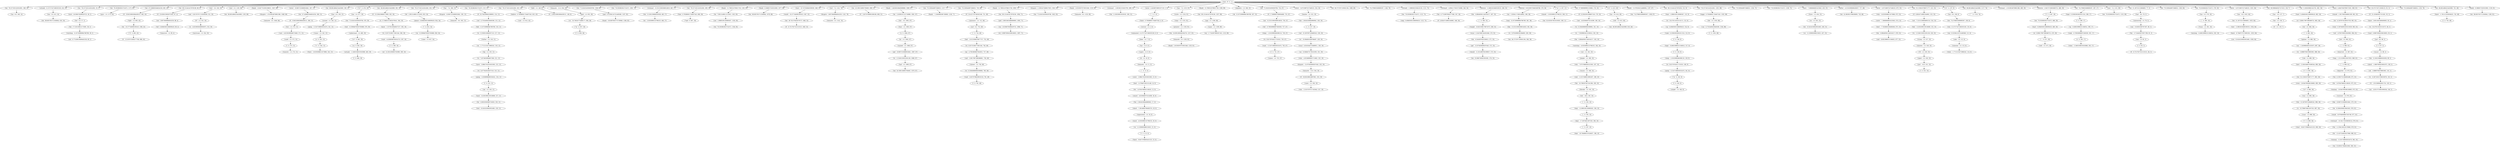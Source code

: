 strict digraph "" {
"('and', -2.0617997398388681, 758, 49)";
"('so', -11.039092698225822, 21, 0)";
"('wake', -0.70926996097583039, 291, 17)";
"('well', 1.0, 472, 28)";
"('go', -4.7855800607042625, 757, 49)";
"('up', -0.40823996531184914, 290, 17)";
"('leonardo', 0.0, 1220, 90)";
"('want', 0.98970004336018835, 95, 5)";
"('.', 0, 969, 61)";
"('going', -3.2247198959355474, 161, 9)";
"('for', -12.437254920327906, 980, 61)";
"('leonardo', 5.0, 1143, 78)";
"('god', 3.6655462488490693, 1095, 71)";
"('minutes', 1.0, 528, 33)";
"('can', 3.2745449433640506, 1204, 88)";
"('leo', 78.227162141814361, 248, 14)";
"('actually', 0.13727247168202528, 414, 24)";
"('leo', 78.227162141814361, 55, 2)";
"('leo', 76.302882855752472, 1172, 83)";
"('to', 7.4374650994607308, 221, 12)";
"('to', 18.479155033153575, 94, 5)";
"('why', -7.9737888585522363, 187, 10)";
"('all', -2.6886700476962062, 101, 5)";
"('to', 12.958310066307153, 217, 12)";
"('about', -1.9897000433601875, 100, 5)";
"('leo', 47.438693564824256, 691, 45)";
"('far', -6.5424250943932485, 436, 25)";
"('leo', 51.28725213694802, 1033, 64)";
"('one', -9.56302500767287, 80, 3)";
"('out', 3.2745449433640506, 215, 12)";
"('leo', 80.151441427876236, 86, 4)";
"('just', -3.0, 350, 20)";
"('ok', -0.10720996964786789, 507, 32)";
"('leonardo', 2.0, 1228, 91)";
"('if', -0.94316062684438151, 269, 15)";
"('just', 2.0, 1192, 86)";
"('finally', 10.847755393108631, 1047, 66)";
"('actually', -2.2483338019162868, 483, 29)";
"(\"'d\", 0, 695, 45)";
"('when', -1.7712125471966242, 114, 6)";
"('that', 0.0, 239, 13)";
"('never', -8.0067225069055841, 267, 15)";
"('so', -11.039092698225822, 437, 25)";
"('i', 0, 97, 5)";
"('by', 1.0, 1065, 67)";
"('leo', 76.302882855752472, 1184, 85)";
"('twitter', 1.0, 218, 12)";
"('if', 20.764209843288903, 214, 12)";
"('*and', 0, 607, 39)";
"('leo', 66.681486425443069, 238, 13)";
"(\"n't\", 0, 476, 29)";
"('dicaprio', -12.675630009207445, 333, 19)";
"('omg', 0.49485002168009418, 1123, 75)";
"('my', -1.4509804001425675, 887, 56)";
"('what', -9.8473798005431323, 900, 56)";
"('if', 16.422735749262248, 751, 49)";
"('okay', -15.969100130080562, 194, 10)";
"('comon', 1.0, 732, 47)";
"('why', 0.13727247168202528, 110, 6)";
"('leo', 66.681486425443069, 302, 18)";
"('come', 1.0, 857, 54)";
"('the', -0.88449361144554217, 567, 35)";
"('then', 0.79588001734407543, 606, 39)";
"('hope', -0.40823996531184914, 157, 9)";
"('to', 6.0572538577491244, 756, 49)";
"('for', -5.6764706002138503, 972, 61)";
"('award', -4.633940075514599, 16, 0)";
"('wake', 0.19382002601611314, 155, 9)";
"('tl', -1.913389943631755, 103, 5)";
"('god', 0.55294124731449568, 1167, 82)";
"('sleep', -1.0102999566398116, 728, 47)";
"('glad', 1.0, 935, 58)";
"('get', -12.675630009207445, 572, 35)";
"('still', 1.0, 615, 40)";
"('an', -6.3646473176553293, 331, 19)";
"('oscars', 1.0, 98, 5)";
"('is', -4.8230936369093875, 353, 20)";
"('leo', 78.227162141814361, 852, 54)";
"('should', -2.0205999132796233, 208, 11)";
"('see', -4.633940075514599, 180, 10)";
"('has', -7.0, 390, 22)";
"('leo', 76.302882855752472, 213, 12)";
"('if', 23.658525905973342, 87, 4)";
"('i', 0, 289, 17)";
"('leo', 80.151441427876236, 1207, 89)";
"('tight', 1.0, 693, 45)";
"('.', 0, 885, 56)";
"('people', 1.0, 186, 10)";
"('know', -3.3378150046037227, 305, 18)";
"('leo', 78.227162141814361, 651, 43)";
"('kelli', 1.0, 148, 8)";
"('is', -9.2788670461367353, 897, 56)";
"('believe', 0.79588001734407543, 652, 43)";
"(\"'s\", 0, 891, 56)";
"('leo', 43.590134992700492, 1070, 67)";
"('if', -9.626108814897691, 335, 19)";
"('if', -6.7317927522132521, 849, 53)";
"(',', 0, 195, 10)";
"('on', -1.7712125471966242, 219, 12)";
"('leonardo', -15.0, 934, 58)";
"(\"n't\", 0, 481, 29)";
"('care', -4.6226599046075849, 271, 15)";
"('would', -10.377340095392412, 847, 53)";
"('leo', 72.454324283628708, 1166, 82)";
"('leo', 76.302882855752472, 1092, 70)";
"('revenant', -0.22521000306914818, 462, 27)";
"('caprio', 1.0, 9, 0)";
"('leo', 78.227162141814361, 605, 39)";
"('literally', 1.0, 191, 10)";
"('leo', 74.378603569690597, 109, 6)";
"('finally', 15.769551078621726, 1181, 85)";
"('has', -6.0, 1032, 64)";
"('is', 0.74662312462479541, 304, 18)";
"('not', 0.77528010406445258, 60, 2)";
"('to', 0.53640889090269894, 181, 10)";
"('turtle', 1.0, 1224, 91)";
"('been', 1.0, 7, 0)";
"('announcing', 1.0, 79, 3)";
"(',', 0, 280, 16)";
"('finally', 8.386857550352083, 1077, 68)";
"('trying', 1.0, 527, 33)";
"('far', -6.0653038396735859, 228, 12)";
"('have', -10.747058840299392, 846, 53)";
"('just', 7.0, 1141, 78)";
"('leo', 43.590134992700492, 808, 51)";
"('finally', 3.4650618648389866, 1060, 67)";
"('to', -2.2240135925205138, 1068, 67)";
"('is', 2.9745098292384693, 583, 36)";
"('leo', 76.302882855752472, 468, 28)";
"('leo', 70.530044997566833, 1137, 77)";
"('leo', 70.530044997566833, 750, 49)";
"('finally', 15.769551078621726, 1093, 71)";
"('but', 2.0, 965, 61)";
"('alright', 1.0, 164, 9)";
"('greatest', 1.0, 1226, 91)";
"('leo', 66.681486425443069, 1193, 86)";
"('watching', -0.10720996964786789, 59, 2)";
"('announce', 1.0, 752, 49)";
"('dicaprio', 2.1092437480817825, 1041, 65)";
"('opinion', 1.0, 886, 56)";
"('...', 0, 471, 28)";
"('has', 5.0, 477, 29)";
"(\"'s\", 0, 899, 56)";
"(\"'s\", 0, 244, 13)";
"('winning', -2.8164799306236983, 973, 61)";
"('have', -3.9862745201853365, 222, 12)";
"('least', 0.49485002168009418, 882, 56)";
"(',', 0, 3, 0)";
"('the', -6.544387003328815, 571, 35)";
"('gag', 1.0, 1208, 89)";
"('ca', 0, 482, 29)";
"('if', 6.2926295298667156, 179, 10)";
"('cant', 1.0, 653, 43)";
"('if', -0.94316062684438151, 692, 45)";
"('finally', 5.9259597075955348, 1219, 90)";
"('watching', -4.0205999132796233, 184, 10)";
"('revenant', -1.003361253452792, 499, 31)";
"('going', -5.0308998699194341, 224, 12)";
"('leo', 55.135810709071777, 892, 56)";
"('never', 4.4436974992327132, 2, 0)";
"('has', 7.0, 1223, 91)";
"('get', -8.0067225069055841, 1067, 67)";
"('best', -3.579497592215148, 14, 0)";
"('a', 0, 243, 13)";
"('omg', -0.10720996964786789, 581, 36)";
"('revenant', -10.341176258056514, 978, 61)";
"('has', 3.0, 614, 40)";
"('actor', -3.9862745201853365, 13, 0)";
"('oscar', 4.8245444710469911, 330, 19)";
"('the', -0.88449361144554217, 876, 55)";
"('bear', 1.0, 1063, 67)";
"('me', 2.8873949984654259, 88, 4)";
"('several', 1.0, 5, 0)";
"('the', -10.789307047241266, 190, 10)";
"('twam', 1.0, 281, 16)";
"('leo', 76.302882855752472, 1152, 80)";
"('the', -3.7144403073871786, 81, 3)";
"('leonardo', -15.0, 334, 19)";
"('beatles', 1.0, 325, 19)";
"('he', -2.4509101132718989, 1061, 67)";
"(',', 0, 966, 61)";
"('has', 3.0, 415, 24)";
"('leo', 74.378603569690597, 1198, 87)";
"('leo', 66.681486425443069, 616, 40)";
"('but', 3.0, 884, 56)";
"('faves', 1.0, 434, 25)";
"('finally', 7.1564086289738089, 1138, 77)";
"('the', 1.9454530844960942, 326, 19)";
"(',', 0, 197, 10)";
"('me', -0.22521000306914818, 726, 47)";
"('he', 7.0915149811213505, 1182, 85)";
"('to', 8.8176763411723353, 729, 47)";
"('finally', 15.769551078621726, 1206, 89)";
"('alejandro', 1.0, 506, 32)";
"('oscar', 3.2447608744301846, 570, 35)";
"('my', 2.7745097999287163, 1210, 89)";
"('leo', 72.454324283628708, 724, 47)";
"('for', -5.6764706002138503, 15, 0)";
"('how', -5.5881825849539233, 1034, 64)";
"('never', -5.6722687557546525, 324, 19)";
"('name', 1.0, 1209, 89)";
"('leo', 64.757207139381194, 1088, 69)";
"('the', 17.510159912175091, 58, 2)";
"(\"'m\", 0, 162, 9)";
"('.', 0, 568, 35)";
"('honestly', 1.0, 274, 15)";
"('just', 0.0, 753, 49)";
"('dig', 1.0, 220, 12)";
"('even', -2.8164799306236983, 893, 56)";
"('leo', 62.832927853319305, 209, 11)";
"('leo', 74.378603569690597, 1148, 79)";
"('i', 0, 743, 48)";
"('i', 0, 273, 15)";
"('the', 4.7753997804377306, 547, 34)";
"(\"'m\", 0, 937, 58)";
"('i', 0, 938, 58)";
"('the', 13.265239868262638, 463, 27)";
"('has', 6.0, 249, 14)";
"('actually', 1.5686362358410126, 1121, 75)";
"(',', 0, 327, 19)";
"('i', 0, 762, 49)";
"('revenant', -4.8941175053710086, 546, 34)";
"('and', -0.85767975718294309, 351, 20)";
"('this', -9.1587097528469243, 896, 56)";
"('director', -5.5881825849539233, 566, 35)";
"('be', -10.377340095392412, 694, 45)";
"('wins', -4.9236899002715662, 332, 19)";
"('or', -10.084850188786497, 329, 19)";
"('fr', 1.0, 129, 7)";
"('i', 0, 163, 9)";
"('have', 3.6196078399429732, 56, 2)";
"('director', 0.61439372640168788, 579, 36)";
"('leo', 41.665855706638609, 718, 46)";
"('if', 4.8454714985244962, 523, 33)";
"('departed', 1.0, 970, 61)";
"('a', 0, 1064, 67)";
"('should', -11.051499783199057, 573, 35)";
"(\"'ve\", 0, 207, 11)";
"('to', 6.0572538577491244, 306, 18)";
"('i', 0, 83, 3)";
"('leo', 57.060089995133666, 178, 10)";
"('asks', 1.0, 112, 6)";
"(\"n't\", 0, 613, 40)";
"('you', -6.5424250943932485, 1036, 64)";
"('there', -5.6329598612473966, 245, 13)";
"('``', 0, 1118, 74)";
"('nominated', 0.13727247168202528, 6, 0)";
"('87', 1.0, 352, 20)";
"('cares', 1.0, 336, 19)";
"('finally', 12.078204314486904, 1197, 87)";
"('u', 0, 292, 17)";
"('much', -4.0205999132796233, 20, 0)";
"('when', -2.2483338019162868, 293, 17)";
"('is', -0.36732022768203976, 102, 5)";
"('i', 0, 1205, 88)";
"('di', 1.0, 10, 0)";
"('are', 1.0, 185, 10)";
"('that', -8.0, 78, 3)";
"('has', 6.0, 108, 6)";
"('die', 1.0, 1203, 88)";
"('the', -0.88449361144554217, 183, 10)";
"('someone', 1.0, 113, 6)";
"('understand', 1.0, 480, 29)";
"('no', 1.0, 435, 25)";
"('the', 13.265239868262638, 99, 5)";
"('to', 18.479155033153575, 153, 9)";
"('leo', 80.151441427876236, 151, 9)";
"('leo', 68.605765711504944, 416, 24)";
"('less', 1.0, 270, 15)";
"('leo', 78.227162141814361, 1201, 88)";
"('know', -1.781512503836435, 742, 48)";
"('to', 0.53640889090269894, 760, 49)";
"('leo', 70.530044997566833, 1104, 72)";
"('leo', 76.302882855752472, 1108, 73)";
"('has', 2.0, 8, 0)";
"('not', 1.6783700910563963, 964, 61)";
"('mauled', 1.0, 1066, 67)";
"('find', -0.10720996964786789, 216, 12)";
"('dicaprio', 1.3310924976981386, 1048, 66)";
"('to', 4.677042616037518, 223, 12)";
"('have', -7.3666666802423642, 433, 25)";
"('okay', -17.3670401387526, 196, 10)";
"('guys', 1.0, 1173, 83)";
"('better', -4.3216299089436037, 717, 46)";
"('never', -5.6722687557546525, 872, 55)";
"('leo', 55.135810709071777, 522, 33)";
"('least', 0.49485002168009418, 469, 28)";
"('i', 0, 532, 33)";
"(\"n't\", 0, 107, 6)";
"(',', 0, 754, 49)";
"(\"'s\", 0, 22, 0)";
"('want', -4.4288398785914715, 307, 18)";
"('to', 8.8176763411723353, 160, 9)";
"('actor', -7.3666666802423642, 874, 55)";
"('was', 1.0, 82, 3)";
"('there', -9.8473798005431323, 23, 0)";
"('i', 0, 731, 47)";
"('reason', 1.0, 188, 10)";
"('leo', 66.681486425443069, 1117, 74)";
"('deserved', 1.0, 967, 61)";
"('all', -6.1835200693762999, 309, 18)";
"('would', -8.9794000867203749, 977, 61)";
"('shower', 1.0, 759, 49)";
"('he', 4.2287874528033758, 962, 61)";
"('revenant', 1.3310924976981386, 490, 30)";
"('had', 1.0, 1069, 67)";
"('leo', 64.757207139381194, 584, 36)";
"('me', 0.55294124731449568, 111, 6)";
"('i', 0, 308, 18)";
"('leo', 76.302882855752472, 1122, 75)";
"(\"'s\", 0, 467, 28)";
"('i', 0, 156, 9)";
"('the', 6.1903731284085488, 971, 61)";
"('!', 0, 855, 54)";
"('bed', -1.6123599479677737, 755, 49)";
"('expectation', 1.0, 19, 0)";
"('okay', -18.764980147424637, 198, 10)";
"('i', 0, 225, 12)";
"('on', -0.33984878303763688, 856, 54)";
"('only', -5.5257498915995287, 189, 10)";
"('director', 2.0457574905606752, 466, 28)";
"('about', -7.5814600780483374, 18, 0)";
"('in', -2.6886700476962062, 888, 56)";
"('just', 4.0, 96, 5)";
"('my', 3.6196078399429732, 1096, 71)";
"('want', -6.8370798439033216, 761, 49)";
"('my', 1.9294117599144602, 580, 36)";
"('winning', -5.2247198959355474, 981, 61)";
"('leo', 74.378603569690597, 287, 17)";
"('morricone', 1.0, 354, 20)";
"('if', -6.7317927522132521, 84, 3)";
"('at', 0.80617997398388752, 470, 28)";
"('leonardo', -9.0, 392, 22)";
"('should', 1.5917600346881509, 961, 61)";
"('and', -8.0823996531184932, 877, 55)";
"('but', -18.0, 192, 10)";
"('happy', 0.79588001734407543, 1202, 88)";
"('but', 5.0, 57, 2)";
"('ninja', 1.0, 1225, 91)";
"('who', -12.857679757182943, 337, 19)";
"('is', -7.0509803415230614, 182, 10)";
"('how', -6.5424250943932485, 229, 12)";
"('up', 0.49485002168009418, 154, 9)";
"('best', -2.5381049070569244, 890, 56)";
"('leo', 68.605765711504944, 1078, 68)";
"('know', -8.7848737572892261, 1035, 64)";
"('dicaprio', 2.8873949984654259, 1142, 78)";
"('so', -16.76454775486177, 936, 58)";
"('was', 1.0, 895, 56)";
"(\"n't\", 0, 894, 56)";
"('the', 16.095186564204276, 1227, 91)";
"('please', 0.49485002168009418, 854, 54)";
"('who', -5.6329598612473966, 873, 55)";
"('spent', 1.0, 530, 33)";
"('best', -7.7450683328480494, 875, 55)";
"('leo', 35.893017848452963, 982, 61)";
"('morning', -0.40823996531184914, 282, 16)";
"('back', -3.4185399219516608, 227, 12)";
"('tell', -0.70926996097583039, 727, 47)";
"('just', 7.0, 1151, 80)";
"('not', -9.1587097528469243, 328, 19)";
"('i', 0, 484, 29)";
"('dicaprio', -8.0067225069055841, 391, 22)";
"('hear', 1.0969100130080567, 152, 9)";
"('thank', -0.81697003775729948, 1168, 82)";
"('tho', 1.0, 128, 7)";
"('leo', 51.28725213694802, 77, 3)";
"('leo', 70.530044997566833, 1180, 84)";
"('has', -3.0, 127, 7)";
"('leo', 47.438693564824256, 268, 15)";
"('tonight', -8.6432598178872073, 569, 35)";
"('know', 3.6655462488490693, 93, 5)";
"('leo', 80.151441427876236, 1094, 71)";
"('if', 13.528419686577809, 303, 18)";
"('what', 0.38764005203222629, 963, 61)";
"('i', 0, 158, 9)";
"('leo', 76.302882855752472, 278, 16)";
"('never', -5.6722687557546525, 1031, 64)";
"('the', 1.9454530844960942, 17, 0)";
"('crazy', 1.0, 898, 56)";
"('if', 4.8454714985244962, 548, 34)";
"('tell', 0.49485002168009418, 89, 4)";
"('the', 11.85026652029182, 500, 31)";
"('leonardo', -1.0, 11, 0)";
"('around', 1.0, 240, 13)";
"('scorsese', 1.0, 974, 61)";
"('.', 0, 12, 0)";
"('sleep', -1.0102999566398116, 159, 9)";
"('has', 5.0, 279, 16)";
"('leo', 68.605765711504944, 1160, 81)";
"('just', -14.0, 531, 33)";
"('the', -5.1294136553579968, 979, 61)";
"('but', -3.0, 1062, 67)";
"('leo', 72.454324283628708, 1042, 65)";
"('find', -3.4185399219516608, 525, 33)";
"('want', -3.2247198959355474, 730, 47)";
"('leo', 72.454324283628708, 478, 29)";
"('finally', 5.9259597075955348, 1229, 91)";
"('leo', 60.908648567257423, 126, 7)";
"('at', 0.80617997398388752, 883, 56)";
"('going', -3.2247198959355474, 241, 13)";
"('tomorrow', 1.0, 90, 4)";
"('if', -3.8374766895288168, 809, 51)";
"('to', -2.2240135925205138, 526, 33)";
"('30', 1.0, 529, 33)";
"('be', -8.2804300823843562, 976, 61)";
"('oh', -2.0205999132796233, 464, 27)";
"('am', 1.0, 226, 12)";
"('it', -13.507072856277706, 696, 45)";
"('out', -7.2221226604685214, 524, 33)";
"('he', 5.183029962242701, 881, 56)";
"('how', -0.33984878303763688, 479, 29)";
"('have', 4.4647058799572301, 960, 61)";
"('won', 87, 0, -1)";
"('my', -4.8313725601995934, 104, 5)";
"('leo', 82.075720713938125, 91, 5)";
"('if', -0.94316062684438151, 149, 8)";
"('leonardo', 3.0, 1049, 66)";
"('if', 25.105683937315561, 92, 5)";
"('if', 17.869893780604468, 725, 47)";
"('leo', 70.530044997566833, 1130, 76)";
"('role', 1.0, 889, 56)";
"('like', -0.22521000306914818, 582, 36)";
"('leo', 39.741576420576727, 848, 53)";
"('yes', 1.0969100130080567, 1183, 85)";
"('leo', 66.681486425443069, 741, 48)";
"('finally', 8.386857550352083, 1159, 81)";
"('hope', 0.19382002601611314, 288, 17)";
"('rumor', 1.0, 242, 13)";
"('times', 0.79588001734407543, 4, 0)";
"('.', 0, 193, 10)";
"('leo', 33.968738562391081, 574, 35)";
"('oh', 0.98970004336018835, 1097, 71)";
"('could', 1.0, 272, 15)";
"('let', 1.0915149811213503, 853, 54)";
"('like', -8.0067225069055841, 975, 61)";
"('long', -1.3113299523037925, 968, 61)";
"('and', -2.0617997398388681, 758, 49)" -> "('shower', 1.0, 759, 49)";
"('so', -11.039092698225822, 21, 0)" -> "(\"'s\", 0, 22, 0)";
"('wake', -0.70926996097583039, 291, 17)" -> "('u', 0, 292, 17)";
"('go', -4.7855800607042625, 757, 49)" -> "('and', -2.0617997398388681, 758, 49)";
"('up', -0.40823996531184914, 290, 17)" -> "('wake', -0.70926996097583039, 291, 17)";
"('want', 0.98970004336018835, 95, 5)" -> "('just', 4.0, 96, 5)";
"('.', 0, 969, 61)" -> "('departed', 1.0, 970, 61)";
"('going', -3.2247198959355474, 161, 9)" -> "(\"'m\", 0, 162, 9)";
"('for', -12.437254920327906, 980, 61)" -> "('winning', -5.2247198959355474, 981, 61)";
"('god', 3.6655462488490693, 1095, 71)" -> "('my', 3.6196078399429732, 1096, 71)";
"('minutes', 1.0, 528, 33)" -> "('30', 1.0, 529, 33)";
"('can', 3.2745449433640506, 1204, 88)" -> "('i', 0, 1205, 88)";
"('leo', 78.227162141814361, 248, 14)" -> "('has', 6.0, 249, 14)";
"('actually', 0.13727247168202528, 414, 24)" -> "('has', 3.0, 415, 24)";
"('leo', 78.227162141814361, 55, 2)" -> "('have', 3.6196078399429732, 56, 2)";
"('leo', 76.302882855752472, 1172, 83)" -> "('guys', 1.0, 1173, 83)";
"('to', 7.4374650994607308, 221, 12)" -> "('have', -3.9862745201853365, 222, 12)";
"('to', 18.479155033153575, 94, 5)" -> "('want', 0.98970004336018835, 95, 5)";
"('why', -7.9737888585522363, 187, 10)" -> "('reason', 1.0, 188, 10)";
"('all', -2.6886700476962062, 101, 5)" -> "('is', -0.36732022768203976, 102, 5)";
"('to', 12.958310066307153, 217, 12)" -> "('twitter', 1.0, 218, 12)";
"('about', -1.9897000433601875, 100, 5)" -> "('all', -2.6886700476962062, 101, 5)";
"('leo', 47.438693564824256, 691, 45)" -> "('if', -0.94316062684438151, 692, 45)";
"('far', -6.5424250943932485, 436, 25)" -> "('so', -11.039092698225822, 437, 25)";
"('leo', 51.28725213694802, 1033, 64)" -> "('how', -5.5881825849539233, 1034, 64)";
"('one', -9.56302500767287, 80, 3)" -> "('the', -3.7144403073871786, 81, 3)";
"('out', 3.2745449433640506, 215, 12)" -> "('find', -0.10720996964786789, 216, 12)";
"('leo', 80.151441427876236, 86, 4)" -> "('if', 23.658525905973342, 87, 4)";
"('just', -3.0, 350, 20)" -> "('and', -0.85767975718294309, 351, 20)";
"('leonardo', 2.0, 1228, 91)" -> "('finally', 5.9259597075955348, 1229, 91)";
"('if', -0.94316062684438151, 269, 15)" -> "('less', 1.0, 270, 15)";
"('just', 2.0, 1192, 86)" -> "('leo', 66.681486425443069, 1193, 86)";
"('finally', 10.847755393108631, 1047, 66)" -> "('dicaprio', 1.3310924976981386, 1048, 66)";
"('actually', -2.2483338019162868, 483, 29)" -> "('i', 0, 484, 29)";
"(\"'d\", 0, 695, 45)" -> "('it', -13.507072856277706, 696, 45)";
"('that', 0.0, 239, 13)" -> "('around', 1.0, 240, 13)";
"('never', -8.0067225069055841, 267, 15)" -> "('leo', 47.438693564824256, 268, 15)";
"('i', 0, 97, 5)" -> "('oscars', 1.0, 98, 5)";
"('by', 1.0, 1065, 67)" -> "('mauled', 1.0, 1066, 67)";
"('twitter', 1.0, 218, 12)" -> "('on', -1.7712125471966242, 219, 12)";
"('if', 20.764209843288903, 214, 12)" -> "('out', 3.2745449433640506, 215, 12)";
"('leo', 66.681486425443069, 238, 13)" -> "('that', 0.0, 239, 13)";
"(\"n't\", 0, 476, 29)" -> "('has', 5.0, 477, 29)";
"('dicaprio', -12.675630009207445, 333, 19)" -> "('leonardo', -15.0, 334, 19)";
"('my', -1.4509804001425675, 887, 56)" -> "('in', -2.6886700476962062, 888, 56)";
"('if', 16.422735749262248, 751, 49)" -> "('announce', 1.0, 752, 49)";
"('okay', -15.969100130080562, 194, 10)" -> "(',', 0, 195, 10)";
"('why', 0.13727247168202528, 110, 6)" -> "('me', 0.55294124731449568, 111, 6)";
"('leo', 66.681486425443069, 302, 18)" -> "('if', 13.528419686577809, 303, 18)";
"('the', -0.88449361144554217, 567, 35)" -> "('.', 0, 568, 35)";
"('then', 0.79588001734407543, 606, 39)" -> "('*and', 0, 607, 39)";
"('hope', -0.40823996531184914, 157, 9)" -> "('i', 0, 158, 9)";
"('to', 6.0572538577491244, 756, 49)" -> "('go', -4.7855800607042625, 757, 49)";
"('for', -5.6764706002138503, 972, 61)" -> "('winning', -2.8164799306236983, 973, 61)";
"('award', -4.633940075514599, 16, 0)" -> "('the', 1.9454530844960942, 17, 0)";
"('wake', 0.19382002601611314, 155, 9)" -> "('i', 0, 156, 9)";
"('tl', -1.913389943631755, 103, 5)" -> "('my', -4.8313725601995934, 104, 5)";
"('god', 0.55294124731449568, 1167, 82)" -> "('thank', -0.81697003775729948, 1168, 82)";
"('sleep', -1.0102999566398116, 728, 47)" -> "('to', 8.8176763411723353, 729, 47)";
"('glad', 1.0, 935, 58)" -> "('so', -16.76454775486177, 936, 58)";
"('get', -12.675630009207445, 572, 35)" -> "('should', -11.051499783199057, 573, 35)";
"('still', 1.0, 615, 40)" -> "('leo', 66.681486425443069, 616, 40)";
"('an', -6.3646473176553293, 331, 19)" -> "('wins', -4.9236899002715662, 332, 19)";
"('oscars', 1.0, 98, 5)" -> "('the', 13.265239868262638, 99, 5)";
"('is', -4.8230936369093875, 353, 20)" -> "('morricone', 1.0, 354, 20)";
"('leo', 78.227162141814361, 852, 54)" -> "('let', 1.0915149811213503, 853, 54)";
"('should', -2.0205999132796233, 208, 11)" -> "('leo', 62.832927853319305, 209, 11)";
"('see', -4.633940075514599, 180, 10)" -> "('to', 0.53640889090269894, 181, 10)";
"('has', -7.0, 390, 22)" -> "('dicaprio', -8.0067225069055841, 391, 22)";
"('leo', 76.302882855752472, 213, 12)" -> "('if', 20.764209843288903, 214, 12)";
"('if', 23.658525905973342, 87, 4)" -> "('me', 2.8873949984654259, 88, 4)";
"('i', 0, 289, 17)" -> "('up', -0.40823996531184914, 290, 17)";
"('leo', 80.151441427876236, 1207, 89)" -> "('gag', 1.0, 1208, 89)";
"('tight', 1.0, 693, 45)" -> "('be', -10.377340095392412, 694, 45)";
"('.', 0, 885, 56)" -> "('opinion', 1.0, 886, 56)";
"('people', 1.0, 186, 10)" -> "('why', -7.9737888585522363, 187, 10)";
"('know', -3.3378150046037227, 305, 18)" -> "('to', 6.0572538577491244, 306, 18)";
"('leo', 78.227162141814361, 651, 43)" -> "('believe', 0.79588001734407543, 652, 43)";
"('kelli', 1.0, 148, 8)" -> "('if', -0.94316062684438151, 149, 8)";
"('is', -9.2788670461367353, 897, 56)" -> "('crazy', 1.0, 898, 56)";
"('believe', 0.79588001734407543, 652, 43)" -> "('cant', 1.0, 653, 43)";
"(\"'s\", 0, 891, 56)" -> "('leo', 55.135810709071777, 892, 56)";
"('if', -9.626108814897691, 335, 19)" -> "('cares', 1.0, 336, 19)";
"(',', 0, 195, 10)" -> "('okay', -17.3670401387526, 196, 10)";
"('on', -1.7712125471966242, 219, 12)" -> "('dig', 1.0, 220, 12)";
"('leonardo', -15.0, 934, 58)" -> "('glad', 1.0, 935, 58)";
"(\"n't\", 0, 481, 29)" -> "('ca', 0, 482, 29)";
"('care', -4.6226599046075849, 271, 15)" -> "('could', 1.0, 272, 15)";
"('would', -10.377340095392412, 847, 53)" -> "('leo', 39.741576420576727, 848, 53)";
"('leo', 72.454324283628708, 1166, 82)" -> "('god', 0.55294124731449568, 1167, 82)";
"('revenant', -0.22521000306914818, 462, 27)" -> "('the', 13.265239868262638, 463, 27)";
"('caprio', 1.0, 9, 0)" -> "('di', 1.0, 10, 0)";
"('leo', 78.227162141814361, 605, 39)" -> "('then', 0.79588001734407543, 606, 39)";
"('literally', 1.0, 191, 10)" -> "('but', -18.0, 192, 10)";
"('leo', 74.378603569690597, 109, 6)" -> "('why', 0.13727247168202528, 110, 6)";
"('finally', 15.769551078621726, 1181, 85)" -> "('he', 7.0915149811213505, 1182, 85)";
"('has', -6.0, 1032, 64)" -> "('leo', 51.28725213694802, 1033, 64)";
"('is', 0.74662312462479541, 304, 18)" -> "('know', -3.3378150046037227, 305, 18)";
"('to', 0.53640889090269894, 181, 10)" -> "('is', -7.0509803415230614, 182, 10)";
"('turtle', 1.0, 1224, 91)" -> "('ninja', 1.0, 1225, 91)";
"('been', 1.0, 7, 0)" -> "('has', 2.0, 8, 0)";
"('announcing', 1.0, 79, 3)" -> "('one', -9.56302500767287, 80, 3)";
"(',', 0, 280, 16)" -> "('twam', 1.0, 281, 16)";
"('finally', 8.386857550352083, 1077, 68)" -> "('leo', 68.605765711504944, 1078, 68)";
"('trying', 1.0, 527, 33)" -> "('minutes', 1.0, 528, 33)";
"('far', -6.0653038396735859, 228, 12)" -> "('how', -6.5424250943932485, 229, 12)";
"('have', -10.747058840299392, 846, 53)" -> "('would', -10.377340095392412, 847, 53)";
"('just', 7.0, 1141, 78)" -> "('dicaprio', 2.8873949984654259, 1142, 78)";
"('leo', 43.590134992700492, 808, 51)" -> "('if', -3.8374766895288168, 809, 51)";
"('finally', 3.4650618648389866, 1060, 67)" -> "('he', -2.4509101132718989, 1061, 67)";
"('to', -2.2240135925205138, 1068, 67)" -> "('had', 1.0, 1069, 67)";
"('is', 2.9745098292384693, 583, 36)" -> "('leo', 64.757207139381194, 584, 36)";
"('leo', 76.302882855752472, 468, 28)" -> "('least', 0.49485002168009418, 469, 28)";
"('leo', 70.530044997566833, 1137, 77)" -> "('finally', 7.1564086289738089, 1138, 77)";
"('leo', 70.530044997566833, 750, 49)" -> "('if', 16.422735749262248, 751, 49)";
"('finally', 15.769551078621726, 1093, 71)" -> "('leo', 80.151441427876236, 1094, 71)";
"('but', 2.0, 965, 61)" -> "(',', 0, 966, 61)";
"('greatest', 1.0, 1226, 91)" -> "('the', 16.095186564204276, 1227, 91)";
"('watching', -0.10720996964786789, 59, 2)" -> "('not', 0.77528010406445258, 60, 2)";
"('announce', 1.0, 752, 49)" -> "('just', 0.0, 753, 49)";
"('dicaprio', 2.1092437480817825, 1041, 65)" -> "('leo', 72.454324283628708, 1042, 65)";
"('opinion', 1.0, 886, 56)" -> "('my', -1.4509804001425675, 887, 56)";
"('...', 0, 471, 28)" -> "('well', 1.0, 472, 28)";
"('has', 5.0, 477, 29)" -> "('leo', 72.454324283628708, 478, 29)";
"(\"'s\", 0, 899, 56)" -> "('what', -9.8473798005431323, 900, 56)";
"(\"'s\", 0, 244, 13)" -> "('there', -5.6329598612473966, 245, 13)";
"('winning', -2.8164799306236983, 973, 61)" -> "('scorsese', 1.0, 974, 61)";
"('have', -3.9862745201853365, 222, 12)" -> "('to', 4.677042616037518, 223, 12)";
"('least', 0.49485002168009418, 882, 56)" -> "('at', 0.80617997398388752, 883, 56)";
"(',', 0, 3, 0)" -> "('times', 0.79588001734407543, 4, 0)";
"('the', -6.544387003328815, 571, 35)" -> "('get', -12.675630009207445, 572, 35)";
"('gag', 1.0, 1208, 89)" -> "('name', 1.0, 1209, 89)";
"('ca', 0, 482, 29)" -> "('actually', -2.2483338019162868, 483, 29)";
"('if', 6.2926295298667156, 179, 10)" -> "('see', -4.633940075514599, 180, 10)";
"('if', -0.94316062684438151, 692, 45)" -> "('tight', 1.0, 693, 45)";
"('finally', 5.9259597075955348, 1219, 90)" -> "('leonardo', 0.0, 1220, 90)";
"('watching', -4.0205999132796233, 184, 10)" -> "('are', 1.0, 185, 10)";
"('revenant', -1.003361253452792, 499, 31)" -> "('the', 11.85026652029182, 500, 31)";
"('going', -5.0308998699194341, 224, 12)" -> "('i', 0, 225, 12)";
"('leo', 55.135810709071777, 892, 56)" -> "('even', -2.8164799306236983, 893, 56)";
"('never', 4.4436974992327132, 2, 0)" -> "(',', 0, 3, 0)";
"('has', 7.0, 1223, 91)" -> "('turtle', 1.0, 1224, 91)";
"('get', -8.0067225069055841, 1067, 67)" -> "('to', -2.2240135925205138, 1068, 67)";
"('best', -3.579497592215148, 14, 0)" -> "('for', -5.6764706002138503, 15, 0)";
"('a', 0, 243, 13)" -> "(\"'s\", 0, 244, 13)";
"('omg', -0.10720996964786789, 581, 36)" -> "('like', -0.22521000306914818, 582, 36)";
"('revenant', -10.341176258056514, 978, 61)" -> "('the', -5.1294136553579968, 979, 61)";
"('has', 3.0, 614, 40)" -> "('still', 1.0, 615, 40)";
"('actor', -3.9862745201853365, 13, 0)" -> "('best', -3.579497592215148, 14, 0)";
"('oscar', 4.8245444710469911, 330, 19)" -> "('an', -6.3646473176553293, 331, 19)";
"('the', -0.88449361144554217, 876, 55)" -> "('and', -8.0823996531184932, 877, 55)";
"('bear', 1.0, 1063, 67)" -> "('a', 0, 1064, 67)";
"('me', 2.8873949984654259, 88, 4)" -> "('tell', 0.49485002168009418, 89, 4)";
"('several', 1.0, 5, 0)" -> "('nominated', 0.13727247168202528, 6, 0)";
"('the', -10.789307047241266, 190, 10)" -> "('literally', 1.0, 191, 10)";
"('twam', 1.0, 281, 16)" -> "('morning', -0.40823996531184914, 282, 16)";
"('the', -3.7144403073871786, 81, 3)" -> "('was', 1.0, 82, 3)";
"('leonardo', -15.0, 334, 19)" -> "('if', -9.626108814897691, 335, 19)";
"('beatles', 1.0, 325, 19)" -> "('the', 1.9454530844960942, 326, 19)";
"('he', -2.4509101132718989, 1061, 67)" -> "('but', -3.0, 1062, 67)";
"(',', 0, 966, 61)" -> "('deserved', 1.0, 967, 61)";
"('has', 3.0, 415, 24)" -> "('leo', 68.605765711504944, 416, 24)";
"('but', 3.0, 884, 56)" -> "('.', 0, 885, 56)";
"('faves', 1.0, 434, 25)" -> "('no', 1.0, 435, 25)";
"('the', 1.9454530844960942, 326, 19)" -> "(',', 0, 327, 19)";
"(',', 0, 197, 10)" -> "('okay', -18.764980147424637, 198, 10)";
"('me', -0.22521000306914818, 726, 47)" -> "('tell', -0.70926996097583039, 727, 47)";
"('he', 7.0915149811213505, 1182, 85)" -> "('yes', 1.0969100130080567, 1183, 85)";
"('to', 8.8176763411723353, 729, 47)" -> "('want', -3.2247198959355474, 730, 47)";
"('finally', 15.769551078621726, 1206, 89)" -> "('leo', 80.151441427876236, 1207, 89)";
"('alejandro', 1.0, 506, 32)" -> "('ok', -0.10720996964786789, 507, 32)";
"('oscar', 3.2447608744301846, 570, 35)" -> "('the', -6.544387003328815, 571, 35)";
"('leo', 72.454324283628708, 724, 47)" -> "('if', 17.869893780604468, 725, 47)";
"('for', -5.6764706002138503, 15, 0)" -> "('award', -4.633940075514599, 16, 0)";
"('how', -5.5881825849539233, 1034, 64)" -> "('know', -8.7848737572892261, 1035, 64)";
"('never', -5.6722687557546525, 324, 19)" -> "('beatles', 1.0, 325, 19)";
"('name', 1.0, 1209, 89)" -> "('my', 2.7745097999287163, 1210, 89)";
"('the', 17.510159912175091, 58, 2)" -> "('watching', -0.10720996964786789, 59, 2)";
"(\"'m\", 0, 162, 9)" -> "('i', 0, 163, 9)";
"('.', 0, 568, 35)" -> "('tonight', -8.6432598178872073, 569, 35)";
"('just', 0.0, 753, 49)" -> "(',', 0, 754, 49)";
"('dig', 1.0, 220, 12)" -> "('to', 7.4374650994607308, 221, 12)";
"('even', -2.8164799306236983, 893, 56)" -> "(\"n't\", 0, 894, 56)";
"('i', 0, 273, 15)" -> "('honestly', 1.0, 274, 15)";
"('the', 4.7753997804377306, 547, 34)" -> "('if', 4.8454714985244962, 548, 34)";
"(\"'m\", 0, 937, 58)" -> "('i', 0, 938, 58)";
"('the', 13.265239868262638, 463, 27)" -> "('oh', -2.0205999132796233, 464, 27)";
"('actually', 1.5686362358410126, 1121, 75)" -> "('leo', 76.302882855752472, 1122, 75)";
"(',', 0, 327, 19)" -> "('not', -9.1587097528469243, 328, 19)";
"('revenant', -4.8941175053710086, 546, 34)" -> "('the', 4.7753997804377306, 547, 34)";
"('and', -0.85767975718294309, 351, 20)" -> "('87', 1.0, 352, 20)";
"('this', -9.1587097528469243, 896, 56)" -> "('is', -9.2788670461367353, 897, 56)";
"('director', -5.5881825849539233, 566, 35)" -> "('the', -0.88449361144554217, 567, 35)";
"('be', -10.377340095392412, 694, 45)" -> "(\"'d\", 0, 695, 45)";
"('wins', -4.9236899002715662, 332, 19)" -> "('dicaprio', -12.675630009207445, 333, 19)";
"('or', -10.084850188786497, 329, 19)" -> "('oscar', 4.8245444710469911, 330, 19)";
"('i', 0, 163, 9)" -> "('alright', 1.0, 164, 9)";
"('have', 3.6196078399429732, 56, 2)" -> "('but', 5.0, 57, 2)";
"('director', 0.61439372640168788, 579, 36)" -> "('my', 1.9294117599144602, 580, 36)";
"('if', 4.8454714985244962, 523, 33)" -> "('out', -7.2221226604685214, 524, 33)";
"('departed', 1.0, 970, 61)" -> "('the', 6.1903731284085488, 971, 61)";
"('a', 0, 1064, 67)" -> "('by', 1.0, 1065, 67)";
"('should', -11.051499783199057, 573, 35)" -> "('leo', 33.968738562391081, 574, 35)";
"(\"'ve\", 0, 207, 11)" -> "('should', -2.0205999132796233, 208, 11)";
"('to', 6.0572538577491244, 306, 18)" -> "('want', -4.4288398785914715, 307, 18)";
"('i', 0, 83, 3)" -> "('if', -6.7317927522132521, 84, 3)";
"('leo', 57.060089995133666, 178, 10)" -> "('if', 6.2926295298667156, 179, 10)";
"('asks', 1.0, 112, 6)" -> "('someone', 1.0, 113, 6)";
"(\"n't\", 0, 613, 40)" -> "('has', 3.0, 614, 40)";
"('nominated', 0.13727247168202528, 6, 0)" -> "('been', 1.0, 7, 0)";
"('87', 1.0, 352, 20)" -> "('is', -4.8230936369093875, 353, 20)";
"('cares', 1.0, 336, 19)" -> "('who', -12.857679757182943, 337, 19)";
"('finally', 12.078204314486904, 1197, 87)" -> "('leo', 74.378603569690597, 1198, 87)";
"('u', 0, 292, 17)" -> "('when', -2.2483338019162868, 293, 17)";
"('much', -4.0205999132796233, 20, 0)" -> "('so', -11.039092698225822, 21, 0)";
"('is', -0.36732022768203976, 102, 5)" -> "('tl', -1.913389943631755, 103, 5)";
"('di', 1.0, 10, 0)" -> "('leonardo', -1.0, 11, 0)";
"('are', 1.0, 185, 10)" -> "('people', 1.0, 186, 10)";
"('that', -8.0, 78, 3)" -> "('announcing', 1.0, 79, 3)";
"('has', 6.0, 108, 6)" -> "('leo', 74.378603569690597, 109, 6)";
"('die', 1.0, 1203, 88)" -> "('can', 3.2745449433640506, 1204, 88)";
"('the', -0.88449361144554217, 183, 10)" -> "('watching', -4.0205999132796233, 184, 10)";
"('someone', 1.0, 113, 6)" -> "('when', -1.7712125471966242, 114, 6)";
"('understand', 1.0, 480, 29)" -> "(\"n't\", 0, 481, 29)";
"('no', 1.0, 435, 25)" -> "('far', -6.5424250943932485, 436, 25)";
"('the', 13.265239868262638, 99, 5)" -> "('about', -1.9897000433601875, 100, 5)";
"('to', 18.479155033153575, 153, 9)" -> "('up', 0.49485002168009418, 154, 9)";
"('leo', 80.151441427876236, 151, 9)" -> "('hear', 1.0969100130080567, 152, 9)";
"('less', 1.0, 270, 15)" -> "('care', -4.6226599046075849, 271, 15)";
"('leo', 78.227162141814361, 1201, 88)" -> "('happy', 0.79588001734407543, 1202, 88)";
"('know', -1.781512503836435, 742, 48)" -> "('i', 0, 743, 48)";
"('to', 0.53640889090269894, 760, 49)" -> "('want', -6.8370798439033216, 761, 49)";
"('has', 2.0, 8, 0)" -> "('caprio', 1.0, 9, 0)";
"('not', 1.6783700910563963, 964, 61)" -> "('but', 2.0, 965, 61)";
"('mauled', 1.0, 1066, 67)" -> "('get', -8.0067225069055841, 1067, 67)";
"('find', -0.10720996964786789, 216, 12)" -> "('to', 12.958310066307153, 217, 12)";
"('dicaprio', 1.3310924976981386, 1048, 66)" -> "('leonardo', 3.0, 1049, 66)";
"('to', 4.677042616037518, 223, 12)" -> "('going', -5.0308998699194341, 224, 12)";
"('have', -7.3666666802423642, 433, 25)" -> "('faves', 1.0, 434, 25)";
"('okay', -17.3670401387526, 196, 10)" -> "(',', 0, 197, 10)";
"('better', -4.3216299089436037, 717, 46)" -> "('leo', 41.665855706638609, 718, 46)";
"('never', -5.6722687557546525, 872, 55)" -> "('who', -5.6329598612473966, 873, 55)";
"('leo', 55.135810709071777, 522, 33)" -> "('if', 4.8454714985244962, 523, 33)";
"('least', 0.49485002168009418, 469, 28)" -> "('at', 0.80617997398388752, 470, 28)";
"(\"n't\", 0, 107, 6)" -> "('has', 6.0, 108, 6)";
"(',', 0, 754, 49)" -> "('bed', -1.6123599479677737, 755, 49)";
"(\"'s\", 0, 22, 0)" -> "('there', -9.8473798005431323, 23, 0)";
"('want', -4.4288398785914715, 307, 18)" -> "('i', 0, 308, 18)";
"('to', 8.8176763411723353, 160, 9)" -> "('going', -3.2247198959355474, 161, 9)";
"('actor', -7.3666666802423642, 874, 55)" -> "('best', -7.7450683328480494, 875, 55)";
"('was', 1.0, 82, 3)" -> "('i', 0, 83, 3)";
"('i', 0, 731, 47)" -> "('comon', 1.0, 732, 47)";
"('reason', 1.0, 188, 10)" -> "('only', -5.5257498915995287, 189, 10)";
"('leo', 66.681486425443069, 1117, 74)" -> "('``', 0, 1118, 74)";
"('deserved', 1.0, 967, 61)" -> "('long', -1.3113299523037925, 968, 61)";
"('would', -8.9794000867203749, 977, 61)" -> "('revenant', -10.341176258056514, 978, 61)";
"('shower', 1.0, 759, 49)" -> "('to', 0.53640889090269894, 760, 49)";
"('he', 4.2287874528033758, 962, 61)" -> "('what', 0.38764005203222629, 963, 61)";
"('had', 1.0, 1069, 67)" -> "('leo', 43.590134992700492, 1070, 67)";
"('me', 0.55294124731449568, 111, 6)" -> "('asks', 1.0, 112, 6)";
"('i', 0, 308, 18)" -> "('all', -6.1835200693762999, 309, 18)";
"('leo', 76.302882855752472, 1122, 75)" -> "('omg', 0.49485002168009418, 1123, 75)";
"(\"'s\", 0, 467, 28)" -> "('leo', 76.302882855752472, 468, 28)";
"('i', 0, 156, 9)" -> "('hope', -0.40823996531184914, 157, 9)";
"('the', 6.1903731284085488, 971, 61)" -> "('for', -5.6764706002138503, 972, 61)";
"('!', 0, 855, 54)" -> "('on', -0.33984878303763688, 856, 54)";
"('bed', -1.6123599479677737, 755, 49)" -> "('to', 6.0572538577491244, 756, 49)";
"('expectation', 1.0, 19, 0)" -> "('much', -4.0205999132796233, 20, 0)";
"('i', 0, 225, 12)" -> "('am', 1.0, 226, 12)";
"('on', -0.33984878303763688, 856, 54)" -> "('come', 1.0, 857, 54)";
"('only', -5.5257498915995287, 189, 10)" -> "('the', -10.789307047241266, 190, 10)";
"('director', 2.0457574905606752, 466, 28)" -> "(\"'s\", 0, 467, 28)";
"('about', -7.5814600780483374, 18, 0)" -> "('expectation', 1.0, 19, 0)";
"('in', -2.6886700476962062, 888, 56)" -> "('role', 1.0, 889, 56)";
"('just', 4.0, 96, 5)" -> "('i', 0, 97, 5)";
"('my', 3.6196078399429732, 1096, 71)" -> "('oh', 0.98970004336018835, 1097, 71)";
"('want', -6.8370798439033216, 761, 49)" -> "('i', 0, 762, 49)";
"('my', 1.9294117599144602, 580, 36)" -> "('omg', -0.10720996964786789, 581, 36)";
"('winning', -5.2247198959355474, 981, 61)" -> "('leo', 35.893017848452963, 982, 61)";
"('leo', 74.378603569690597, 287, 17)" -> "('hope', 0.19382002601611314, 288, 17)";
"('at', 0.80617997398388752, 470, 28)" -> "('...', 0, 471, 28)";
"('should', 1.5917600346881509, 961, 61)" -> "('he', 4.2287874528033758, 962, 61)";
"('but', -18.0, 192, 10)" -> "('.', 0, 193, 10)";
"('happy', 0.79588001734407543, 1202, 88)" -> "('die', 1.0, 1203, 88)";
"('but', 5.0, 57, 2)" -> "('the', 17.510159912175091, 58, 2)";
"('ninja', 1.0, 1225, 91)" -> "('greatest', 1.0, 1226, 91)";
"('is', -7.0509803415230614, 182, 10)" -> "('the', -0.88449361144554217, 183, 10)";
"('up', 0.49485002168009418, 154, 9)" -> "('wake', 0.19382002601611314, 155, 9)";
"('best', -2.5381049070569244, 890, 56)" -> "(\"'s\", 0, 891, 56)";
"('know', -8.7848737572892261, 1035, 64)" -> "('you', -6.5424250943932485, 1036, 64)";
"('dicaprio', 2.8873949984654259, 1142, 78)" -> "('leonardo', 5.0, 1143, 78)";
"('so', -16.76454775486177, 936, 58)" -> "(\"'m\", 0, 937, 58)";
"('was', 1.0, 895, 56)" -> "('this', -9.1587097528469243, 896, 56)";
"(\"n't\", 0, 894, 56)" -> "('was', 1.0, 895, 56)";
"('the', 16.095186564204276, 1227, 91)" -> "('leonardo', 2.0, 1228, 91)";
"('please', 0.49485002168009418, 854, 54)" -> "('!', 0, 855, 54)";
"('who', -5.6329598612473966, 873, 55)" -> "('actor', -7.3666666802423642, 874, 55)";
"('spent', 1.0, 530, 33)" -> "('just', -14.0, 531, 33)";
"('best', -7.7450683328480494, 875, 55)" -> "('the', -0.88449361144554217, 876, 55)";
"('back', -3.4185399219516608, 227, 12)" -> "('far', -6.0653038396735859, 228, 12)";
"('tell', -0.70926996097583039, 727, 47)" -> "('sleep', -1.0102999566398116, 728, 47)";
"('just', 7.0, 1151, 80)" -> "('leo', 76.302882855752472, 1152, 80)";
"('not', -9.1587097528469243, 328, 19)" -> "('or', -10.084850188786497, 329, 19)";
"('dicaprio', -8.0067225069055841, 391, 22)" -> "('leonardo', -9.0, 392, 22)";
"('hear', 1.0969100130080567, 152, 9)" -> "('to', 18.479155033153575, 153, 9)";
"('tho', 1.0, 128, 7)" -> "('fr', 1.0, 129, 7)";
"('leo', 51.28725213694802, 77, 3)" -> "('that', -8.0, 78, 3)";
"('has', -3.0, 127, 7)" -> "('tho', 1.0, 128, 7)";
"('leo', 47.438693564824256, 268, 15)" -> "('if', -0.94316062684438151, 269, 15)";
"('tonight', -8.6432598178872073, 569, 35)" -> "('oscar', 3.2447608744301846, 570, 35)";
"('know', 3.6655462488490693, 93, 5)" -> "('to', 18.479155033153575, 94, 5)";
"('leo', 80.151441427876236, 1094, 71)" -> "('god', 3.6655462488490693, 1095, 71)";
"('if', 13.528419686577809, 303, 18)" -> "('is', 0.74662312462479541, 304, 18)";
"('what', 0.38764005203222629, 963, 61)" -> "('not', 1.6783700910563963, 964, 61)";
"('i', 0, 158, 9)" -> "('sleep', -1.0102999566398116, 159, 9)";
"('leo', 76.302882855752472, 278, 16)" -> "('has', 5.0, 279, 16)";
"('never', -5.6722687557546525, 1031, 64)" -> "('has', -6.0, 1032, 64)";
"('the', 1.9454530844960942, 17, 0)" -> "('about', -7.5814600780483374, 18, 0)";
"('crazy', 1.0, 898, 56)" -> "(\"'s\", 0, 899, 56)";
"('tell', 0.49485002168009418, 89, 4)" -> "('tomorrow', 1.0, 90, 4)";
"('leonardo', -1.0, 11, 0)" -> "('.', 0, 12, 0)";
"('around', 1.0, 240, 13)" -> "('going', -3.2247198959355474, 241, 13)";
"('scorsese', 1.0, 974, 61)" -> "('like', -8.0067225069055841, 975, 61)";
"('.', 0, 12, 0)" -> "('actor', -3.9862745201853365, 13, 0)";
"('sleep', -1.0102999566398116, 159, 9)" -> "('to', 8.8176763411723353, 160, 9)";
"('has', 5.0, 279, 16)" -> "(',', 0, 280, 16)";
"('just', -14.0, 531, 33)" -> "('i', 0, 532, 33)";
"('the', -5.1294136553579968, 979, 61)" -> "('for', -12.437254920327906, 980, 61)";
"('but', -3.0, 1062, 67)" -> "('bear', 1.0, 1063, 67)";
"('find', -3.4185399219516608, 525, 33)" -> "('to', -2.2240135925205138, 526, 33)";
"('want', -3.2247198959355474, 730, 47)" -> "('i', 0, 731, 47)";
"('leo', 72.454324283628708, 478, 29)" -> "('how', -0.33984878303763688, 479, 29)";
"('leo', 60.908648567257423, 126, 7)" -> "('has', -3.0, 127, 7)";
"('at', 0.80617997398388752, 883, 56)" -> "('but', 3.0, 884, 56)";
"('going', -3.2247198959355474, 241, 13)" -> "('rumor', 1.0, 242, 13)";
"('to', -2.2240135925205138, 526, 33)" -> "('trying', 1.0, 527, 33)";
"('30', 1.0, 529, 33)" -> "('spent', 1.0, 530, 33)";
"('be', -8.2804300823843562, 976, 61)" -> "('would', -8.9794000867203749, 977, 61)";
"('am', 1.0, 226, 12)" -> "('back', -3.4185399219516608, 227, 12)";
"('out', -7.2221226604685214, 524, 33)" -> "('find', -3.4185399219516608, 525, 33)";
"('he', 5.183029962242701, 881, 56)" -> "('least', 0.49485002168009418, 882, 56)";
"('how', -0.33984878303763688, 479, 29)" -> "('understand', 1.0, 480, 29)";
"('have', 4.4647058799572301, 960, 61)" -> "('should', 1.5917600346881509, 961, 61)";
"('won', 87, 0, -1)" -> "('never', -5.6722687557546525, 1031, 64)";
"('won', 87, 0, -1)" -> "('director', 2.0457574905606752, 466, 28)";
"('won', 87, 0, -1)" -> "('director', -5.5881825849539233, 566, 35)";
"('won', 87, 0, -1)" -> "('leo', 78.227162141814361, 605, 39)";
"('won', 87, 0, -1)" -> "('leo', 78.227162141814361, 1201, 88)";
"('won', 87, 0, -1)" -> "('leo', 80.151441427876236, 151, 9)";
"('won', 87, 0, -1)" -> "('leo', 66.681486425443069, 302, 18)";
"('won', 87, 0, -1)" -> "('leo', 78.227162141814361, 248, 14)";
"('won', 87, 0, -1)" -> "('leo', 74.378603569690597, 1148, 79)";
"('won', 87, 0, -1)" -> "('leo', 76.302882855752472, 1108, 73)";
"('won', 87, 0, -1)" -> "('leo', 74.378603569690597, 287, 17)";
"('won', 87, 0, -1)" -> "('leo', 66.681486425443069, 1117, 74)";
"('won', 87, 0, -1)" -> "('leo', 55.135810709071777, 522, 33)";
"('won', 87, 0, -1)" -> "('finally', 8.386857550352083, 1077, 68)";
"('won', 87, 0, -1)" -> "('leo', 57.060089995133666, 178, 10)";
"('won', 87, 0, -1)" -> "(\"'ve\", 0, 207, 11)";
"('won', 87, 0, -1)" -> "('have', -10.747058840299392, 846, 53)";
"('won', 87, 0, -1)" -> "('just', 7.0, 1141, 78)";
"('won', 87, 0, -1)" -> "('leo', 43.590134992700492, 808, 51)";
"('won', 87, 0, -1)" -> "('better', -4.3216299089436037, 717, 46)";
"('won', 87, 0, -1)" -> "('director', 0.61439372640168788, 579, 36)";
"('won', 87, 0, -1)" -> "('actually', 0.13727247168202528, 414, 24)";
"('won', 87, 0, -1)" -> "('leo', 60.908648567257423, 126, 7)";
"('won', 87, 0, -1)" -> "('leo', 78.227162141814361, 852, 54)";
"('won', 87, 0, -1)" -> "('leo', 78.227162141814361, 55, 2)";
"('won', 87, 0, -1)" -> "('leonardo', -15.0, 934, 58)";
"('won', 87, 0, -1)" -> "('just', 2.0, 1192, 86)";
"('won', 87, 0, -1)" -> "(\"n't\", 0, 107, 6)";
"('won', 87, 0, -1)" -> "('leo', 80.151441427876236, 86, 4)";
"('won', 87, 0, -1)" -> "('leo', 64.757207139381194, 1088, 69)";
"('won', 87, 0, -1)" -> "('has', 7.0, 1223, 91)";
"('won', 87, 0, -1)" -> "('has', -7.0, 390, 22)";
"('won', 87, 0, -1)" -> "('leo', 70.530044997566833, 1137, 77)";
"('won', 87, 0, -1)" -> "('leo', 70.530044997566833, 750, 49)";
"('won', 87, 0, -1)" -> "(\"n't\", 0, 613, 40)";
"('won', 87, 0, -1)" -> "('alejandro', 1.0, 506, 32)";
"('won', 87, 0, -1)" -> "('never', -5.6722687557546525, 872, 55)";
"('won', 87, 0, -1)" -> "('leo', 70.530044997566833, 1104, 72)";
"('won', 87, 0, -1)" -> "('leo', 47.438693564824256, 691, 45)";
"('won', 87, 0, -1)" -> "('dicaprio', 2.1092437480817825, 1041, 65)";
"('won', 87, 0, -1)" -> "('finally', 12.078204314486904, 1197, 87)";
"('won', 87, 0, -1)" -> "('leo', 76.302882855752472, 1092, 70)";
"('won', 87, 0, -1)" -> "('he', 5.183029962242701, 881, 56)";
"('won', 87, 0, -1)" -> "('just', -3.0, 350, 20)";
"('won', 87, 0, -1)" -> "('never', -5.6722687557546525, 324, 19)";
"('won', 87, 0, -1)" -> "('have', 4.4647058799572301, 960, 61)";
"('won', 87, 0, -1)" -> "('actually', 1.5686362358410126, 1121, 75)";
"('won', 87, 0, -1)" -> "('leo', 70.530044997566833, 1180, 84)";
"('won', 87, 0, -1)" -> "('leo', 76.302882855752472, 213, 12)";
"('won', 87, 0, -1)" -> "('revenant', 1.3310924976981386, 490, 30)";
"('won', 87, 0, -1)" -> "('finally', 15.769551078621726, 1181, 85)";
"('won', 87, 0, -1)" -> "('leo', 82.075720713938125, 91, 5)";
"('won', 87, 0, -1)" -> "('finally', 10.847755393108631, 1047, 66)";
"('won', 87, 0, -1)" -> "('leo', 70.530044997566833, 1130, 76)";
"('won', 87, 0, -1)" -> "('just', 7.0, 1151, 80)";
"('won', 87, 0, -1)" -> "('leo', 78.227162141814361, 651, 43)";
"('won', 87, 0, -1)" -> "('kelli', 1.0, 148, 8)";
"('won', 87, 0, -1)" -> "('leo', 76.302882855752472, 1172, 83)";
"('won', 87, 0, -1)" -> "('finally', 15.769551078621726, 1093, 71)";
"('won', 87, 0, -1)" -> "('never', -8.0067225069055841, 267, 15)";
"('won', 87, 0, -1)" -> "('leo', 66.681486425443069, 741, 48)";
"('won', 87, 0, -1)" -> "('leo', 51.28725213694802, 77, 3)";
"('won', 87, 0, -1)" -> "('revenant', -0.22521000306914818, 462, 27)";
"('won', 87, 0, -1)" -> "('finally', 8.386857550352083, 1159, 81)";
"('won', 87, 0, -1)" -> "('finally', 5.9259597075955348, 1219, 90)";
"('won', 87, 0, -1)" -> "('revenant', -1.003361253452792, 499, 31)";
"('won', 87, 0, -1)" -> "('have', -7.3666666802423642, 433, 25)";
"('won', 87, 0, -1)" -> "('finally', 15.769551078621726, 1206, 89)";
"('won', 87, 0, -1)" -> "('never', 4.4436974992327132, 2, 0)";
"('won', 87, 0, -1)" -> "('leo', 66.681486425443069, 238, 13)";
"('won', 87, 0, -1)" -> "(\"n't\", 0, 476, 29)";
"('won', 87, 0, -1)" -> "('leo', 72.454324283628708, 724, 47)";
"('won', 87, 0, -1)" -> "('finally', 3.4650618648389866, 1060, 67)";
"('won', 87, 0, -1)" -> "('revenant', -4.8941175053710086, 546, 34)";
"('won', 87, 0, -1)" -> "('leo', 72.454324283628708, 1166, 82)";
"('won', 87, 0, -1)" -> "('leo', 76.302882855752472, 278, 16)";
"('leo', 82.075720713938125, 91, 5)" -> "('if', 25.105683937315561, 92, 5)";
"('if', 25.105683937315561, 92, 5)" -> "('know', 3.6655462488490693, 93, 5)";
"('if', 17.869893780604468, 725, 47)" -> "('me', -0.22521000306914818, 726, 47)";
"('role', 1.0, 889, 56)" -> "('best', -2.5381049070569244, 890, 56)";
"('like', -0.22521000306914818, 582, 36)" -> "('is', 2.9745098292384693, 583, 36)";
"('leo', 39.741576420576727, 848, 53)" -> "('if', -6.7317927522132521, 849, 53)";
"('yes', 1.0969100130080567, 1183, 85)" -> "('leo', 76.302882855752472, 1184, 85)";
"('leo', 66.681486425443069, 741, 48)" -> "('know', -1.781512503836435, 742, 48)";
"('finally', 8.386857550352083, 1159, 81)" -> "('leo', 68.605765711504944, 1160, 81)";
"('hope', 0.19382002601611314, 288, 17)" -> "('i', 0, 289, 17)";
"('rumor', 1.0, 242, 13)" -> "('a', 0, 243, 13)";
"('times', 0.79588001734407543, 4, 0)" -> "('several', 1.0, 5, 0)";
"('.', 0, 193, 10)" -> "('okay', -15.969100130080562, 194, 10)";
"('could', 1.0, 272, 15)" -> "('i', 0, 273, 15)";
"('let', 1.0915149811213503, 853, 54)" -> "('please', 0.49485002168009418, 854, 54)";
"('like', -8.0067225069055841, 975, 61)" -> "('be', -8.2804300823843562, 976, 61)";
"('long', -1.3113299523037925, 968, 61)" -> "('.', 0, 969, 61)";
}
